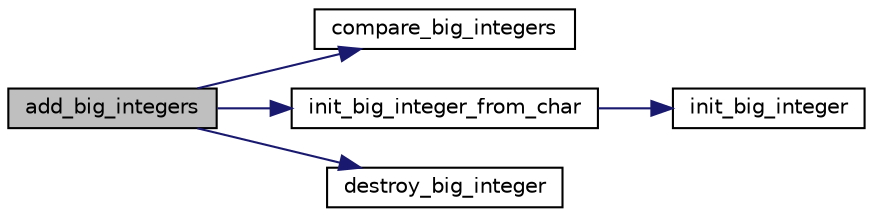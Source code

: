 digraph "add_big_integers"
{
  edge [fontname="Helvetica",fontsize="10",labelfontname="Helvetica",labelfontsize="10"];
  node [fontname="Helvetica",fontsize="10",shape=record];
  rankdir="LR";
  Node1 [label="add_big_integers",height=0.2,width=0.4,color="black", fillcolor="grey75", style="filled" fontcolor="black"];
  Node1 -> Node2 [color="midnightblue",fontsize="10",style="solid",fontname="Helvetica"];
  Node2 [label="compare_big_integers",height=0.2,width=0.4,color="black", fillcolor="white", style="filled",URL="$big__integer__impl_8h.html#a12e0894b8887892194604e1217fe2afd"];
  Node1 -> Node3 [color="midnightblue",fontsize="10",style="solid",fontname="Helvetica"];
  Node3 [label="init_big_integer_from_char",height=0.2,width=0.4,color="black", fillcolor="white", style="filled",URL="$big__integer__impl_8h.html#ae5846e7d790674af85e50c7a66017537"];
  Node3 -> Node4 [color="midnightblue",fontsize="10",style="solid",fontname="Helvetica"];
  Node4 [label="init_big_integer",height=0.2,width=0.4,color="black", fillcolor="white", style="filled",URL="$big__integer__impl_8h.html#a12a72eb0245b2fbd9cce5dacaf877a72"];
  Node1 -> Node5 [color="midnightblue",fontsize="10",style="solid",fontname="Helvetica"];
  Node5 [label="destroy_big_integer",height=0.2,width=0.4,color="black", fillcolor="white", style="filled",URL="$big__integer__impl_8h.html#aba3732c4704a6c73493683133fcd9cae"];
}
